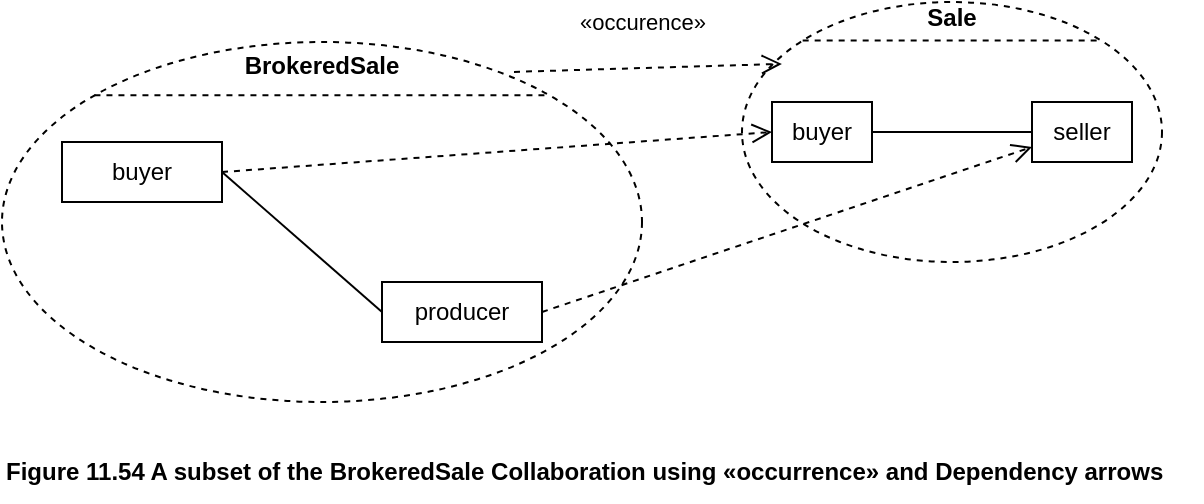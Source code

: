 <mxfile version="21.6.5" type="device">
  <diagram name="Page-1" id="--ydP4UrqdqddPdnjr5C">
    <mxGraphModel dx="880" dy="545" grid="1" gridSize="10" guides="1" tooltips="1" connect="1" arrows="1" fold="1" page="1" pageScale="1" pageWidth="1169" pageHeight="827" math="0" shadow="0">
      <root>
        <mxCell id="0" />
        <mxCell id="1" parent="0" />
        <mxCell id="QcAbUtu7rI9nbaNgdTYl-1" value="" style="shape=ellipse;container=1;horizontal=1;horizontalStack=0;resizeParent=1;resizeParentMax=0;resizeLast=0;html=1;dashed=1;collapsible=0;" vertex="1" parent="1">
          <mxGeometry x="370" y="140" width="210" height="130" as="geometry" />
        </mxCell>
        <mxCell id="QcAbUtu7rI9nbaNgdTYl-2" value="&lt;span&gt;Sale&lt;/span&gt;" style="html=1;strokeColor=none;fillColor=none;align=center;verticalAlign=middle;spacingLeft=4;spacingRight=4;rotatable=0;points=[[0,0.5],[1,0.5]];resizeWidth=1;whiteSpace=wrap;fontStyle=1" vertex="1" parent="QcAbUtu7rI9nbaNgdTYl-1">
          <mxGeometry width="210" height="16.957" as="geometry" />
        </mxCell>
        <mxCell id="QcAbUtu7rI9nbaNgdTYl-3" value="" style="line;strokeWidth=1;fillColor=none;rotatable=0;labelPosition=right;points=[];portConstraint=eastwest;dashed=1;resizeWidth=1;" vertex="1" parent="QcAbUtu7rI9nbaNgdTYl-1">
          <mxGeometry x="30.333" y="16.957" width="149.333" height="4.522" as="geometry" />
        </mxCell>
        <mxCell id="QcAbUtu7rI9nbaNgdTYl-5" value="buyer" style="html=1;align=center;verticalAlign=middle;rotatable=0;whiteSpace=wrap;" vertex="1" parent="QcAbUtu7rI9nbaNgdTYl-1">
          <mxGeometry x="15" y="49.997" width="50" height="30" as="geometry">
            <mxPoint as="offset" />
          </mxGeometry>
        </mxCell>
        <mxCell id="QcAbUtu7rI9nbaNgdTYl-20" value="seller" style="html=1;align=center;verticalAlign=middle;rotatable=0;whiteSpace=wrap;" vertex="1" parent="QcAbUtu7rI9nbaNgdTYl-1">
          <mxGeometry x="145" y="50" width="50" height="30" as="geometry">
            <mxPoint as="offset" />
          </mxGeometry>
        </mxCell>
        <mxCell id="QcAbUtu7rI9nbaNgdTYl-21" style="edgeStyle=orthogonalEdgeStyle;rounded=0;orthogonalLoop=1;jettySize=auto;html=1;endArrow=none;endFill=0;" edge="1" parent="QcAbUtu7rI9nbaNgdTYl-1" source="QcAbUtu7rI9nbaNgdTYl-5" target="QcAbUtu7rI9nbaNgdTYl-20">
          <mxGeometry relative="1" as="geometry" />
        </mxCell>
        <mxCell id="QcAbUtu7rI9nbaNgdTYl-8" value="&lt;b&gt;Figure 11.54 A subset of the BrokeredSale Collaboration using «occurrence» and Dependency arrows&lt;/b&gt;" style="text;html=1;align=left;verticalAlign=middle;resizable=0;points=[];autosize=1;strokeColor=none;fillColor=none;" vertex="1" parent="1">
          <mxGeometry y="360" width="600" height="30" as="geometry" />
        </mxCell>
        <mxCell id="QcAbUtu7rI9nbaNgdTYl-10" value="" style="shape=ellipse;container=1;horizontal=1;horizontalStack=0;resizeParent=1;resizeParentMax=0;resizeLast=0;html=1;dashed=1;collapsible=0;" vertex="1" parent="1">
          <mxGeometry y="160" width="320" height="180" as="geometry" />
        </mxCell>
        <mxCell id="QcAbUtu7rI9nbaNgdTYl-11" value="&lt;span&gt;BrokeredSale&lt;/span&gt;" style="html=1;strokeColor=none;fillColor=none;align=center;verticalAlign=middle;spacingLeft=4;spacingRight=4;rotatable=0;points=[[0,0.5],[1,0.5]];resizeWidth=1;whiteSpace=wrap;fontStyle=1" vertex="1" parent="QcAbUtu7rI9nbaNgdTYl-10">
          <mxGeometry width="320" height="23.478" as="geometry" />
        </mxCell>
        <mxCell id="QcAbUtu7rI9nbaNgdTYl-12" value="" style="line;strokeWidth=1;fillColor=none;rotatable=0;labelPosition=right;points=[];portConstraint=eastwest;dashed=1;resizeWidth=1;" vertex="1" parent="QcAbUtu7rI9nbaNgdTYl-10">
          <mxGeometry x="46.222" y="23.478" width="227.556" height="6.261" as="geometry" />
        </mxCell>
        <mxCell id="QcAbUtu7rI9nbaNgdTYl-19" style="rounded=0;orthogonalLoop=1;jettySize=auto;html=1;exitX=1;exitY=0.5;exitDx=0;exitDy=0;entryX=0;entryY=0.5;entryDx=0;entryDy=0;endArrow=none;endFill=0;" edge="1" parent="QcAbUtu7rI9nbaNgdTYl-10" source="QcAbUtu7rI9nbaNgdTYl-14" target="QcAbUtu7rI9nbaNgdTYl-18">
          <mxGeometry relative="1" as="geometry" />
        </mxCell>
        <mxCell id="QcAbUtu7rI9nbaNgdTYl-14" value="buyer" style="html=1;align=center;verticalAlign=middle;rotatable=0;whiteSpace=wrap;" vertex="1" parent="QcAbUtu7rI9nbaNgdTYl-10">
          <mxGeometry x="30" y="50" width="80" height="30" as="geometry">
            <mxPoint as="offset" />
          </mxGeometry>
        </mxCell>
        <mxCell id="QcAbUtu7rI9nbaNgdTYl-18" value="producer" style="html=1;align=center;verticalAlign=middle;rotatable=0;whiteSpace=wrap;" vertex="1" parent="QcAbUtu7rI9nbaNgdTYl-10">
          <mxGeometry x="190" y="120" width="80" height="30" as="geometry">
            <mxPoint as="offset" />
          </mxGeometry>
        </mxCell>
        <mxCell id="QcAbUtu7rI9nbaNgdTYl-23" style="rounded=0;orthogonalLoop=1;jettySize=auto;html=1;exitX=1;exitY=0.5;exitDx=0;exitDy=0;entryX=0;entryY=0.5;entryDx=0;entryDy=0;labelBackgroundColor=none;endArrow=open;startArrow=none;endFill=0;startFill=0;endSize=8;dashed=1;" edge="1" parent="1" source="QcAbUtu7rI9nbaNgdTYl-14" target="QcAbUtu7rI9nbaNgdTYl-5">
          <mxGeometry relative="1" as="geometry" />
        </mxCell>
        <mxCell id="QcAbUtu7rI9nbaNgdTYl-24" style="rounded=0;orthogonalLoop=1;jettySize=auto;html=1;exitX=1;exitY=0.5;exitDx=0;exitDy=0;entryX=0;entryY=0.75;entryDx=0;entryDy=0;labelBackgroundColor=none;endArrow=open;startArrow=none;endFill=0;startFill=0;endSize=8;dashed=1;" edge="1" parent="1" source="QcAbUtu7rI9nbaNgdTYl-18" target="QcAbUtu7rI9nbaNgdTYl-20">
          <mxGeometry relative="1" as="geometry" />
        </mxCell>
        <mxCell id="QcAbUtu7rI9nbaNgdTYl-25" value="«occurence»" style="endArrow=open;startArrow=none;endFill=0;startFill=0;endSize=8;html=1;verticalAlign=middle;dashed=1;labelBackgroundColor=none;rounded=0;exitX=0.8;exitY=0.083;exitDx=0;exitDy=0;exitPerimeter=0;entryX=0.095;entryY=0.238;entryDx=0;entryDy=0;entryPerimeter=0;align=center;" edge="1" parent="1" source="QcAbUtu7rI9nbaNgdTYl-10" target="QcAbUtu7rI9nbaNgdTYl-1">
          <mxGeometry x="-0.028" y="23" width="160" relative="1" as="geometry">
            <mxPoint x="370" y="280" as="sourcePoint" />
            <mxPoint x="530" y="280" as="targetPoint" />
            <mxPoint as="offset" />
          </mxGeometry>
        </mxCell>
      </root>
    </mxGraphModel>
  </diagram>
</mxfile>
